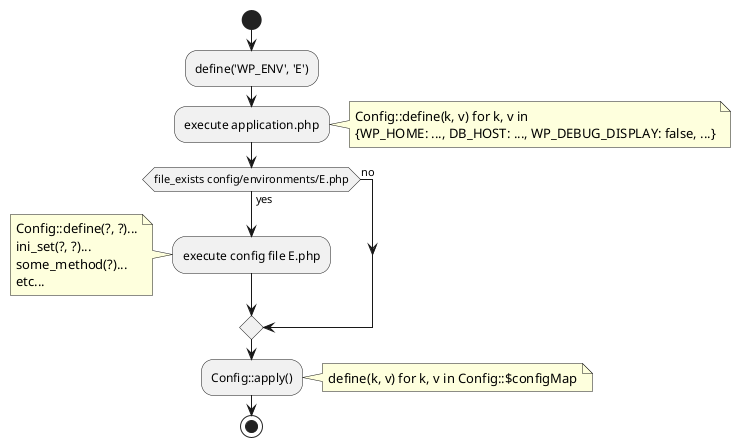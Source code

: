 @startuml

start

:define('WP_ENV', 'E');

:execute application.php;
note right
  Config::define(k, v) for k, v in
  {WP_HOME: ..., DB_HOST: ..., WP_DEBUG_DISPLAY: false, ...}
end note

if (file_exists config/environments/E.php) then (yes)
  :execute config file E.php;
  note left
    Config::define(?, ?)...
    ini_set(?, ?)...
    some_method(?)...
    etc...
  end note
else (no)
endif

:Config::apply();
note right
  define(k, v) for k, v in Config::$configMap
end note

stop

@enduml
